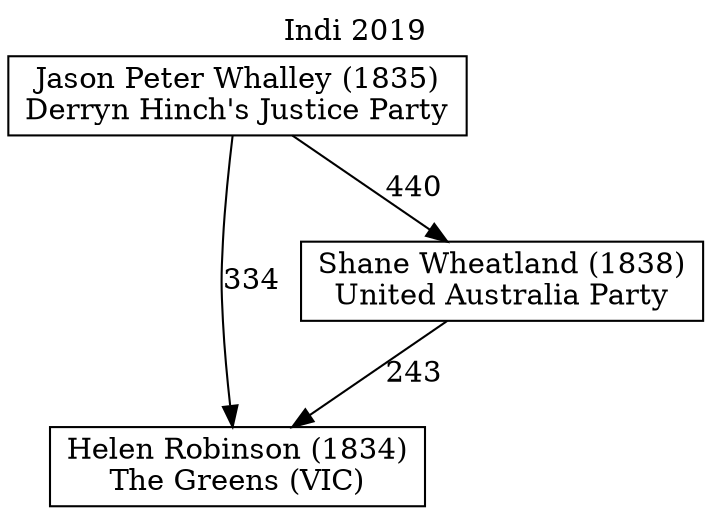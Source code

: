 // House preference flow
digraph "Helen Robinson (1834)_Indi_2019" {
	graph [label="Indi 2019" labelloc=t mclimit=10]
	node [shape=box]
	"Helen Robinson (1834)" [label="Helen Robinson (1834)
The Greens (VIC)"]
	"Jason Peter Whalley (1835)" [label="Jason Peter Whalley (1835)
Derryn Hinch's Justice Party"]
	"Shane Wheatland (1838)" [label="Shane Wheatland (1838)
United Australia Party"]
	"Jason Peter Whalley (1835)" -> "Helen Robinson (1834)" [label=334]
	"Jason Peter Whalley (1835)" -> "Shane Wheatland (1838)" [label=440]
	"Shane Wheatland (1838)" -> "Helen Robinson (1834)" [label=243]
}
